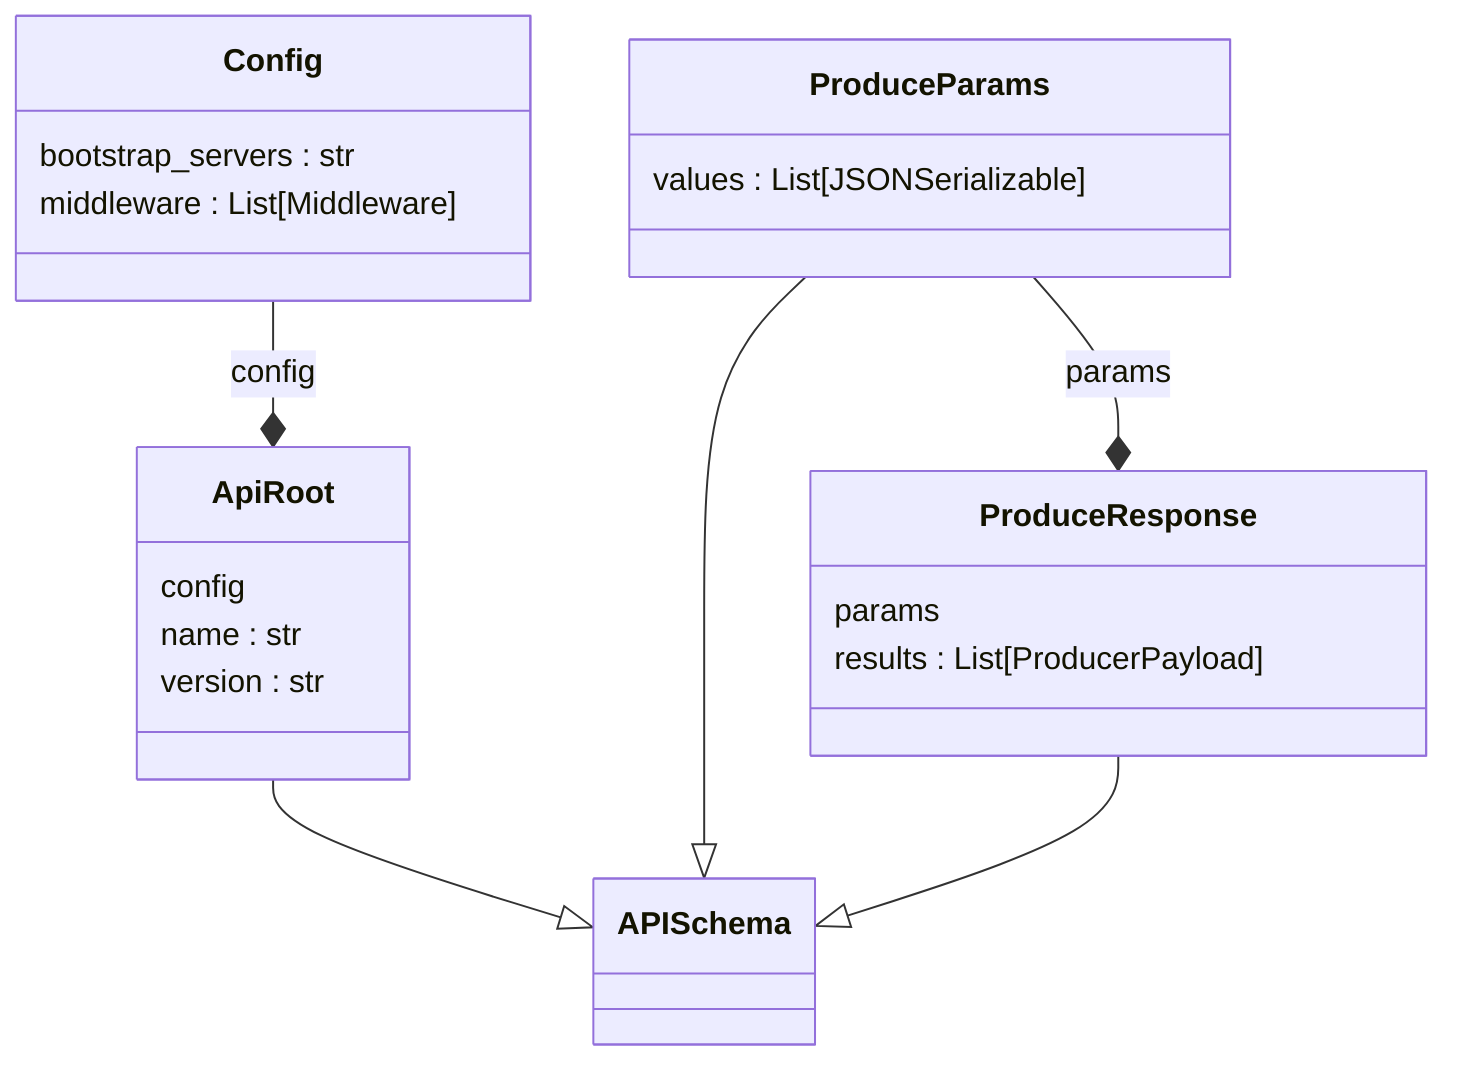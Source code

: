 classDiagram
  class APISchema {
  }
  class ApiRoot {
    config
    name : str
    version : str
  }
  class Config {
    bootstrap_servers : str
    middleware : List[Middleware]
  }
  class ProduceParams {
    values : List[JSONSerializable]
  }
  class ProduceResponse {
    params
    results : List[ProducerPayload]
  }
  ApiRoot --|> APISchema
  ProduceParams --|> APISchema
  ProduceResponse --|> APISchema
  Config --* ApiRoot : config
  ProduceParams --* ProduceResponse : params